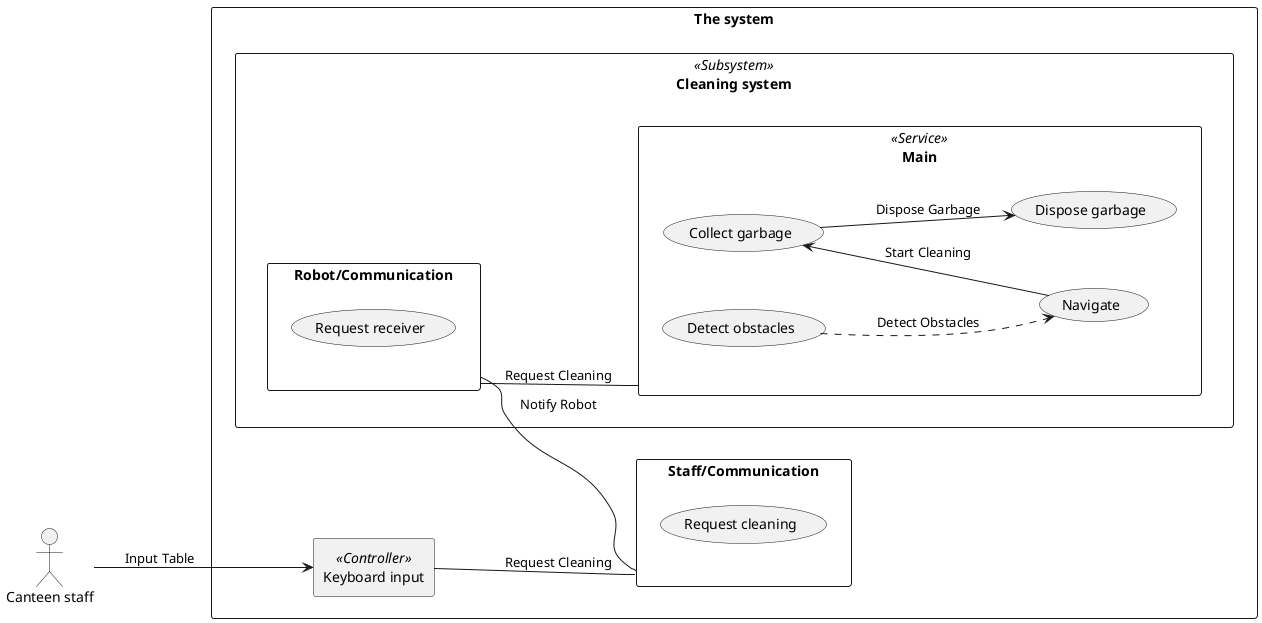 @startuml RobotCleaning
left to right direction
actor "Canteen staff" as Staff

rectangle "The system" {
        rectangle "Keyboard input" as Input <<Controller>>
        rectangle "Staff/Communication" as StaffCom{
            usecase "Request cleaning" as Requester 
    }
    rectangle "Cleaning system" <<Subsystem>> {
        rectangle "Robot/Communication" as RobotCom{
            usecase "Request receiver" as Receiver
        }
        rectangle "Main" <<Service>>{
            usecase "Collect garbage" as Collect 
            usecase "Dispose garbage" as Dispose 
            usecase "Navigate" as Navigate 
            usecase "Detect obstacles" as Detect 
        }
    }
}

Staff --> Input : Input Table
Input -- StaffCom : Request Cleaning
StaffCom -up- RobotCom : Notify Robot
RobotCom -- Main : Request Cleaning

Detect ..> Navigate : Detect Obstacles
Navigate -up-> Collect : Start Cleaning
Collect --> Dispose : Dispose Garbage

@enduml
